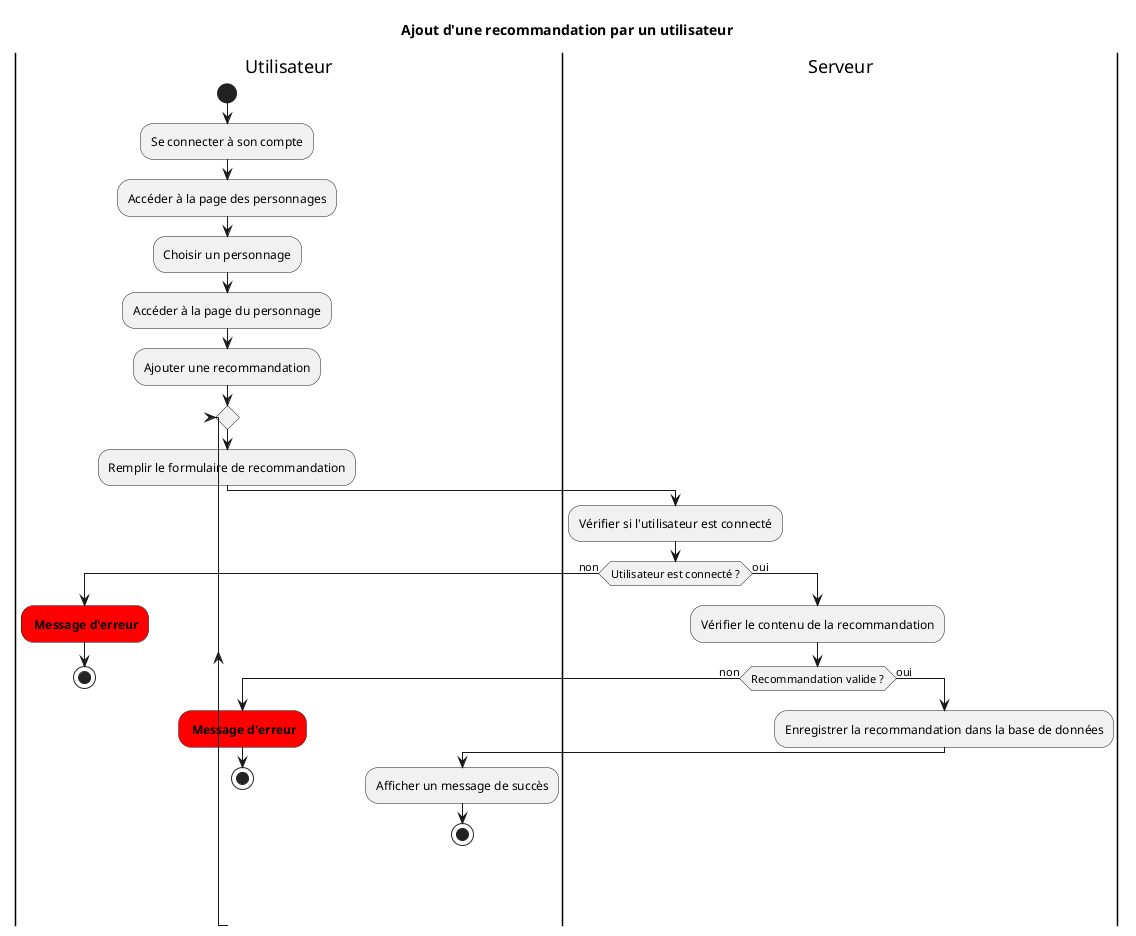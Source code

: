@startuml DiagrammeActiviteUserAddRecommendation
title Ajout d'une recommandation par un utilisateur

|Utilisateur|
start
:Se connecter à son compte;
:Accéder à la page des personnages;
:Choisir un personnage;
:Accéder à la page du personnage;
:Ajouter une recommandation;
repeat
:Remplir le formulaire de recommandation;
|Serveur|
:Vérifier si l'utilisateur est connecté;
if (Utilisateur est connecté ?) then (non)
  |Utilisateur|
  #red: **Message d'erreur**;
  stop
else (oui)
  |Serveur|
  :Vérifier le contenu de la recommandation;
  if (Recommandation valide ?) then (non)
    |Utilisateur|
    #red: **Message d'erreur**;
    stop
  else (oui)
    |Serveur|
    :Enregistrer la recommandation dans la base de données;
    |Utilisateur|
    :Afficher un message de succès;
    stop
  endif
endif
@enduml